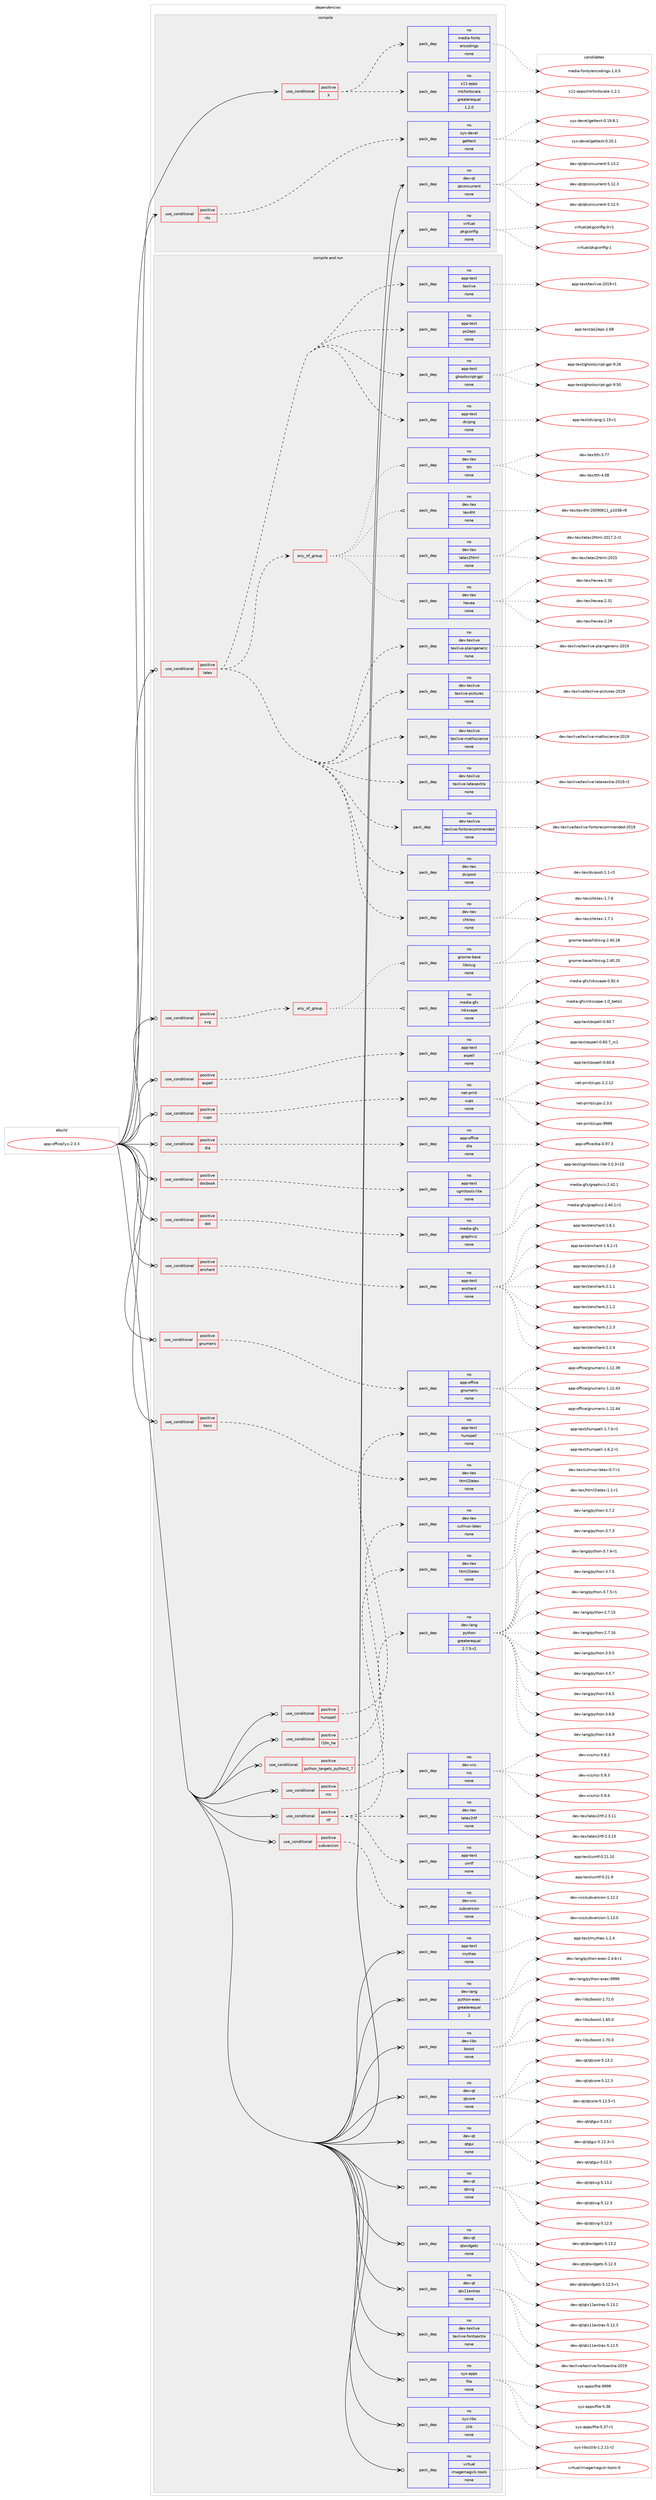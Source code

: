 digraph prolog {

# *************
# Graph options
# *************

newrank=true;
concentrate=true;
compound=true;
graph [rankdir=LR,fontname=Helvetica,fontsize=10,ranksep=1.5];#, ranksep=2.5, nodesep=0.2];
edge  [arrowhead=vee];
node  [fontname=Helvetica,fontsize=10];

# **********
# The ebuild
# **********

subgraph cluster_leftcol {
color=gray;
rank=same;
label=<<i>ebuild</i>>;
id [label="app-office/lyx-2.3.3", color=red, width=4, href="../app-office/lyx-2.3.3.svg"];
}

# ****************
# The dependencies
# ****************

subgraph cluster_midcol {
color=gray;
label=<<i>dependencies</i>>;
subgraph cluster_compile {
fillcolor="#eeeeee";
style=filled;
label=<<i>compile</i>>;
subgraph cond120162 {
dependency503600 [label=<<TABLE BORDER="0" CELLBORDER="1" CELLSPACING="0" CELLPADDING="4"><TR><TD ROWSPAN="3" CELLPADDING="10">use_conditional</TD></TR><TR><TD>positive</TD></TR><TR><TD>X</TD></TR></TABLE>>, shape=none, color=red];
subgraph pack374342 {
dependency503601 [label=<<TABLE BORDER="0" CELLBORDER="1" CELLSPACING="0" CELLPADDING="4" WIDTH="220"><TR><TD ROWSPAN="6" CELLPADDING="30">pack_dep</TD></TR><TR><TD WIDTH="110">no</TD></TR><TR><TD>x11-apps</TD></TR><TR><TD>mkfontscale</TD></TR><TR><TD>greaterequal</TD></TR><TR><TD>1.2.0</TD></TR></TABLE>>, shape=none, color=blue];
}
dependency503600:e -> dependency503601:w [weight=20,style="dashed",arrowhead="vee"];
subgraph pack374343 {
dependency503602 [label=<<TABLE BORDER="0" CELLBORDER="1" CELLSPACING="0" CELLPADDING="4" WIDTH="220"><TR><TD ROWSPAN="6" CELLPADDING="30">pack_dep</TD></TR><TR><TD WIDTH="110">no</TD></TR><TR><TD>media-fonts</TD></TR><TR><TD>encodings</TD></TR><TR><TD>none</TD></TR><TR><TD></TD></TR></TABLE>>, shape=none, color=blue];
}
dependency503600:e -> dependency503602:w [weight=20,style="dashed",arrowhead="vee"];
}
id:e -> dependency503600:w [weight=20,style="solid",arrowhead="vee"];
subgraph cond120163 {
dependency503603 [label=<<TABLE BORDER="0" CELLBORDER="1" CELLSPACING="0" CELLPADDING="4"><TR><TD ROWSPAN="3" CELLPADDING="10">use_conditional</TD></TR><TR><TD>positive</TD></TR><TR><TD>nls</TD></TR></TABLE>>, shape=none, color=red];
subgraph pack374344 {
dependency503604 [label=<<TABLE BORDER="0" CELLBORDER="1" CELLSPACING="0" CELLPADDING="4" WIDTH="220"><TR><TD ROWSPAN="6" CELLPADDING="30">pack_dep</TD></TR><TR><TD WIDTH="110">no</TD></TR><TR><TD>sys-devel</TD></TR><TR><TD>gettext</TD></TR><TR><TD>none</TD></TR><TR><TD></TD></TR></TABLE>>, shape=none, color=blue];
}
dependency503603:e -> dependency503604:w [weight=20,style="dashed",arrowhead="vee"];
}
id:e -> dependency503603:w [weight=20,style="solid",arrowhead="vee"];
subgraph pack374345 {
dependency503605 [label=<<TABLE BORDER="0" CELLBORDER="1" CELLSPACING="0" CELLPADDING="4" WIDTH="220"><TR><TD ROWSPAN="6" CELLPADDING="30">pack_dep</TD></TR><TR><TD WIDTH="110">no</TD></TR><TR><TD>dev-qt</TD></TR><TR><TD>qtconcurrent</TD></TR><TR><TD>none</TD></TR><TR><TD></TD></TR></TABLE>>, shape=none, color=blue];
}
id:e -> dependency503605:w [weight=20,style="solid",arrowhead="vee"];
subgraph pack374346 {
dependency503606 [label=<<TABLE BORDER="0" CELLBORDER="1" CELLSPACING="0" CELLPADDING="4" WIDTH="220"><TR><TD ROWSPAN="6" CELLPADDING="30">pack_dep</TD></TR><TR><TD WIDTH="110">no</TD></TR><TR><TD>virtual</TD></TR><TR><TD>pkgconfig</TD></TR><TR><TD>none</TD></TR><TR><TD></TD></TR></TABLE>>, shape=none, color=blue];
}
id:e -> dependency503606:w [weight=20,style="solid",arrowhead="vee"];
}
subgraph cluster_compileandrun {
fillcolor="#eeeeee";
style=filled;
label=<<i>compile and run</i>>;
subgraph cond120164 {
dependency503607 [label=<<TABLE BORDER="0" CELLBORDER="1" CELLSPACING="0" CELLPADDING="4"><TR><TD ROWSPAN="3" CELLPADDING="10">use_conditional</TD></TR><TR><TD>positive</TD></TR><TR><TD>aspell</TD></TR></TABLE>>, shape=none, color=red];
subgraph pack374347 {
dependency503608 [label=<<TABLE BORDER="0" CELLBORDER="1" CELLSPACING="0" CELLPADDING="4" WIDTH="220"><TR><TD ROWSPAN="6" CELLPADDING="30">pack_dep</TD></TR><TR><TD WIDTH="110">no</TD></TR><TR><TD>app-text</TD></TR><TR><TD>aspell</TD></TR><TR><TD>none</TD></TR><TR><TD></TD></TR></TABLE>>, shape=none, color=blue];
}
dependency503607:e -> dependency503608:w [weight=20,style="dashed",arrowhead="vee"];
}
id:e -> dependency503607:w [weight=20,style="solid",arrowhead="odotvee"];
subgraph cond120165 {
dependency503609 [label=<<TABLE BORDER="0" CELLBORDER="1" CELLSPACING="0" CELLPADDING="4"><TR><TD ROWSPAN="3" CELLPADDING="10">use_conditional</TD></TR><TR><TD>positive</TD></TR><TR><TD>cups</TD></TR></TABLE>>, shape=none, color=red];
subgraph pack374348 {
dependency503610 [label=<<TABLE BORDER="0" CELLBORDER="1" CELLSPACING="0" CELLPADDING="4" WIDTH="220"><TR><TD ROWSPAN="6" CELLPADDING="30">pack_dep</TD></TR><TR><TD WIDTH="110">no</TD></TR><TR><TD>net-print</TD></TR><TR><TD>cups</TD></TR><TR><TD>none</TD></TR><TR><TD></TD></TR></TABLE>>, shape=none, color=blue];
}
dependency503609:e -> dependency503610:w [weight=20,style="dashed",arrowhead="vee"];
}
id:e -> dependency503609:w [weight=20,style="solid",arrowhead="odotvee"];
subgraph cond120166 {
dependency503611 [label=<<TABLE BORDER="0" CELLBORDER="1" CELLSPACING="0" CELLPADDING="4"><TR><TD ROWSPAN="3" CELLPADDING="10">use_conditional</TD></TR><TR><TD>positive</TD></TR><TR><TD>dia</TD></TR></TABLE>>, shape=none, color=red];
subgraph pack374349 {
dependency503612 [label=<<TABLE BORDER="0" CELLBORDER="1" CELLSPACING="0" CELLPADDING="4" WIDTH="220"><TR><TD ROWSPAN="6" CELLPADDING="30">pack_dep</TD></TR><TR><TD WIDTH="110">no</TD></TR><TR><TD>app-office</TD></TR><TR><TD>dia</TD></TR><TR><TD>none</TD></TR><TR><TD></TD></TR></TABLE>>, shape=none, color=blue];
}
dependency503611:e -> dependency503612:w [weight=20,style="dashed",arrowhead="vee"];
}
id:e -> dependency503611:w [weight=20,style="solid",arrowhead="odotvee"];
subgraph cond120167 {
dependency503613 [label=<<TABLE BORDER="0" CELLBORDER="1" CELLSPACING="0" CELLPADDING="4"><TR><TD ROWSPAN="3" CELLPADDING="10">use_conditional</TD></TR><TR><TD>positive</TD></TR><TR><TD>docbook</TD></TR></TABLE>>, shape=none, color=red];
subgraph pack374350 {
dependency503614 [label=<<TABLE BORDER="0" CELLBORDER="1" CELLSPACING="0" CELLPADDING="4" WIDTH="220"><TR><TD ROWSPAN="6" CELLPADDING="30">pack_dep</TD></TR><TR><TD WIDTH="110">no</TD></TR><TR><TD>app-text</TD></TR><TR><TD>sgmltools-lite</TD></TR><TR><TD>none</TD></TR><TR><TD></TD></TR></TABLE>>, shape=none, color=blue];
}
dependency503613:e -> dependency503614:w [weight=20,style="dashed",arrowhead="vee"];
}
id:e -> dependency503613:w [weight=20,style="solid",arrowhead="odotvee"];
subgraph cond120168 {
dependency503615 [label=<<TABLE BORDER="0" CELLBORDER="1" CELLSPACING="0" CELLPADDING="4"><TR><TD ROWSPAN="3" CELLPADDING="10">use_conditional</TD></TR><TR><TD>positive</TD></TR><TR><TD>dot</TD></TR></TABLE>>, shape=none, color=red];
subgraph pack374351 {
dependency503616 [label=<<TABLE BORDER="0" CELLBORDER="1" CELLSPACING="0" CELLPADDING="4" WIDTH="220"><TR><TD ROWSPAN="6" CELLPADDING="30">pack_dep</TD></TR><TR><TD WIDTH="110">no</TD></TR><TR><TD>media-gfx</TD></TR><TR><TD>graphviz</TD></TR><TR><TD>none</TD></TR><TR><TD></TD></TR></TABLE>>, shape=none, color=blue];
}
dependency503615:e -> dependency503616:w [weight=20,style="dashed",arrowhead="vee"];
}
id:e -> dependency503615:w [weight=20,style="solid",arrowhead="odotvee"];
subgraph cond120169 {
dependency503617 [label=<<TABLE BORDER="0" CELLBORDER="1" CELLSPACING="0" CELLPADDING="4"><TR><TD ROWSPAN="3" CELLPADDING="10">use_conditional</TD></TR><TR><TD>positive</TD></TR><TR><TD>enchant</TD></TR></TABLE>>, shape=none, color=red];
subgraph pack374352 {
dependency503618 [label=<<TABLE BORDER="0" CELLBORDER="1" CELLSPACING="0" CELLPADDING="4" WIDTH="220"><TR><TD ROWSPAN="6" CELLPADDING="30">pack_dep</TD></TR><TR><TD WIDTH="110">no</TD></TR><TR><TD>app-text</TD></TR><TR><TD>enchant</TD></TR><TR><TD>none</TD></TR><TR><TD></TD></TR></TABLE>>, shape=none, color=blue];
}
dependency503617:e -> dependency503618:w [weight=20,style="dashed",arrowhead="vee"];
}
id:e -> dependency503617:w [weight=20,style="solid",arrowhead="odotvee"];
subgraph cond120170 {
dependency503619 [label=<<TABLE BORDER="0" CELLBORDER="1" CELLSPACING="0" CELLPADDING="4"><TR><TD ROWSPAN="3" CELLPADDING="10">use_conditional</TD></TR><TR><TD>positive</TD></TR><TR><TD>gnumeric</TD></TR></TABLE>>, shape=none, color=red];
subgraph pack374353 {
dependency503620 [label=<<TABLE BORDER="0" CELLBORDER="1" CELLSPACING="0" CELLPADDING="4" WIDTH="220"><TR><TD ROWSPAN="6" CELLPADDING="30">pack_dep</TD></TR><TR><TD WIDTH="110">no</TD></TR><TR><TD>app-office</TD></TR><TR><TD>gnumeric</TD></TR><TR><TD>none</TD></TR><TR><TD></TD></TR></TABLE>>, shape=none, color=blue];
}
dependency503619:e -> dependency503620:w [weight=20,style="dashed",arrowhead="vee"];
}
id:e -> dependency503619:w [weight=20,style="solid",arrowhead="odotvee"];
subgraph cond120171 {
dependency503621 [label=<<TABLE BORDER="0" CELLBORDER="1" CELLSPACING="0" CELLPADDING="4"><TR><TD ROWSPAN="3" CELLPADDING="10">use_conditional</TD></TR><TR><TD>positive</TD></TR><TR><TD>html</TD></TR></TABLE>>, shape=none, color=red];
subgraph pack374354 {
dependency503622 [label=<<TABLE BORDER="0" CELLBORDER="1" CELLSPACING="0" CELLPADDING="4" WIDTH="220"><TR><TD ROWSPAN="6" CELLPADDING="30">pack_dep</TD></TR><TR><TD WIDTH="110">no</TD></TR><TR><TD>dev-tex</TD></TR><TR><TD>html2latex</TD></TR><TR><TD>none</TD></TR><TR><TD></TD></TR></TABLE>>, shape=none, color=blue];
}
dependency503621:e -> dependency503622:w [weight=20,style="dashed",arrowhead="vee"];
}
id:e -> dependency503621:w [weight=20,style="solid",arrowhead="odotvee"];
subgraph cond120172 {
dependency503623 [label=<<TABLE BORDER="0" CELLBORDER="1" CELLSPACING="0" CELLPADDING="4"><TR><TD ROWSPAN="3" CELLPADDING="10">use_conditional</TD></TR><TR><TD>positive</TD></TR><TR><TD>hunspell</TD></TR></TABLE>>, shape=none, color=red];
subgraph pack374355 {
dependency503624 [label=<<TABLE BORDER="0" CELLBORDER="1" CELLSPACING="0" CELLPADDING="4" WIDTH="220"><TR><TD ROWSPAN="6" CELLPADDING="30">pack_dep</TD></TR><TR><TD WIDTH="110">no</TD></TR><TR><TD>app-text</TD></TR><TR><TD>hunspell</TD></TR><TR><TD>none</TD></TR><TR><TD></TD></TR></TABLE>>, shape=none, color=blue];
}
dependency503623:e -> dependency503624:w [weight=20,style="dashed",arrowhead="vee"];
}
id:e -> dependency503623:w [weight=20,style="solid",arrowhead="odotvee"];
subgraph cond120173 {
dependency503625 [label=<<TABLE BORDER="0" CELLBORDER="1" CELLSPACING="0" CELLPADDING="4"><TR><TD ROWSPAN="3" CELLPADDING="10">use_conditional</TD></TR><TR><TD>positive</TD></TR><TR><TD>l10n_he</TD></TR></TABLE>>, shape=none, color=red];
subgraph pack374356 {
dependency503626 [label=<<TABLE BORDER="0" CELLBORDER="1" CELLSPACING="0" CELLPADDING="4" WIDTH="220"><TR><TD ROWSPAN="6" CELLPADDING="30">pack_dep</TD></TR><TR><TD WIDTH="110">no</TD></TR><TR><TD>dev-tex</TD></TR><TR><TD>culmus-latex</TD></TR><TR><TD>none</TD></TR><TR><TD></TD></TR></TABLE>>, shape=none, color=blue];
}
dependency503625:e -> dependency503626:w [weight=20,style="dashed",arrowhead="vee"];
}
id:e -> dependency503625:w [weight=20,style="solid",arrowhead="odotvee"];
subgraph cond120174 {
dependency503627 [label=<<TABLE BORDER="0" CELLBORDER="1" CELLSPACING="0" CELLPADDING="4"><TR><TD ROWSPAN="3" CELLPADDING="10">use_conditional</TD></TR><TR><TD>positive</TD></TR><TR><TD>latex</TD></TR></TABLE>>, shape=none, color=red];
subgraph pack374357 {
dependency503628 [label=<<TABLE BORDER="0" CELLBORDER="1" CELLSPACING="0" CELLPADDING="4" WIDTH="220"><TR><TD ROWSPAN="6" CELLPADDING="30">pack_dep</TD></TR><TR><TD WIDTH="110">no</TD></TR><TR><TD>app-text</TD></TR><TR><TD>dvipng</TD></TR><TR><TD>none</TD></TR><TR><TD></TD></TR></TABLE>>, shape=none, color=blue];
}
dependency503627:e -> dependency503628:w [weight=20,style="dashed",arrowhead="vee"];
subgraph pack374358 {
dependency503629 [label=<<TABLE BORDER="0" CELLBORDER="1" CELLSPACING="0" CELLPADDING="4" WIDTH="220"><TR><TD ROWSPAN="6" CELLPADDING="30">pack_dep</TD></TR><TR><TD WIDTH="110">no</TD></TR><TR><TD>app-text</TD></TR><TR><TD>ghostscript-gpl</TD></TR><TR><TD>none</TD></TR><TR><TD></TD></TR></TABLE>>, shape=none, color=blue];
}
dependency503627:e -> dependency503629:w [weight=20,style="dashed",arrowhead="vee"];
subgraph pack374359 {
dependency503630 [label=<<TABLE BORDER="0" CELLBORDER="1" CELLSPACING="0" CELLPADDING="4" WIDTH="220"><TR><TD ROWSPAN="6" CELLPADDING="30">pack_dep</TD></TR><TR><TD WIDTH="110">no</TD></TR><TR><TD>app-text</TD></TR><TR><TD>ps2eps</TD></TR><TR><TD>none</TD></TR><TR><TD></TD></TR></TABLE>>, shape=none, color=blue];
}
dependency503627:e -> dependency503630:w [weight=20,style="dashed",arrowhead="vee"];
subgraph pack374360 {
dependency503631 [label=<<TABLE BORDER="0" CELLBORDER="1" CELLSPACING="0" CELLPADDING="4" WIDTH="220"><TR><TD ROWSPAN="6" CELLPADDING="30">pack_dep</TD></TR><TR><TD WIDTH="110">no</TD></TR><TR><TD>app-text</TD></TR><TR><TD>texlive</TD></TR><TR><TD>none</TD></TR><TR><TD></TD></TR></TABLE>>, shape=none, color=blue];
}
dependency503627:e -> dependency503631:w [weight=20,style="dashed",arrowhead="vee"];
subgraph pack374361 {
dependency503632 [label=<<TABLE BORDER="0" CELLBORDER="1" CELLSPACING="0" CELLPADDING="4" WIDTH="220"><TR><TD ROWSPAN="6" CELLPADDING="30">pack_dep</TD></TR><TR><TD WIDTH="110">no</TD></TR><TR><TD>dev-tex</TD></TR><TR><TD>chktex</TD></TR><TR><TD>none</TD></TR><TR><TD></TD></TR></TABLE>>, shape=none, color=blue];
}
dependency503627:e -> dependency503632:w [weight=20,style="dashed",arrowhead="vee"];
subgraph pack374362 {
dependency503633 [label=<<TABLE BORDER="0" CELLBORDER="1" CELLSPACING="0" CELLPADDING="4" WIDTH="220"><TR><TD ROWSPAN="6" CELLPADDING="30">pack_dep</TD></TR><TR><TD WIDTH="110">no</TD></TR><TR><TD>dev-tex</TD></TR><TR><TD>dvipost</TD></TR><TR><TD>none</TD></TR><TR><TD></TD></TR></TABLE>>, shape=none, color=blue];
}
dependency503627:e -> dependency503633:w [weight=20,style="dashed",arrowhead="vee"];
subgraph pack374363 {
dependency503634 [label=<<TABLE BORDER="0" CELLBORDER="1" CELLSPACING="0" CELLPADDING="4" WIDTH="220"><TR><TD ROWSPAN="6" CELLPADDING="30">pack_dep</TD></TR><TR><TD WIDTH="110">no</TD></TR><TR><TD>dev-texlive</TD></TR><TR><TD>texlive-fontsrecommended</TD></TR><TR><TD>none</TD></TR><TR><TD></TD></TR></TABLE>>, shape=none, color=blue];
}
dependency503627:e -> dependency503634:w [weight=20,style="dashed",arrowhead="vee"];
subgraph pack374364 {
dependency503635 [label=<<TABLE BORDER="0" CELLBORDER="1" CELLSPACING="0" CELLPADDING="4" WIDTH="220"><TR><TD ROWSPAN="6" CELLPADDING="30">pack_dep</TD></TR><TR><TD WIDTH="110">no</TD></TR><TR><TD>dev-texlive</TD></TR><TR><TD>texlive-latexextra</TD></TR><TR><TD>none</TD></TR><TR><TD></TD></TR></TABLE>>, shape=none, color=blue];
}
dependency503627:e -> dependency503635:w [weight=20,style="dashed",arrowhead="vee"];
subgraph pack374365 {
dependency503636 [label=<<TABLE BORDER="0" CELLBORDER="1" CELLSPACING="0" CELLPADDING="4" WIDTH="220"><TR><TD ROWSPAN="6" CELLPADDING="30">pack_dep</TD></TR><TR><TD WIDTH="110">no</TD></TR><TR><TD>dev-texlive</TD></TR><TR><TD>texlive-mathscience</TD></TR><TR><TD>none</TD></TR><TR><TD></TD></TR></TABLE>>, shape=none, color=blue];
}
dependency503627:e -> dependency503636:w [weight=20,style="dashed",arrowhead="vee"];
subgraph pack374366 {
dependency503637 [label=<<TABLE BORDER="0" CELLBORDER="1" CELLSPACING="0" CELLPADDING="4" WIDTH="220"><TR><TD ROWSPAN="6" CELLPADDING="30">pack_dep</TD></TR><TR><TD WIDTH="110">no</TD></TR><TR><TD>dev-texlive</TD></TR><TR><TD>texlive-pictures</TD></TR><TR><TD>none</TD></TR><TR><TD></TD></TR></TABLE>>, shape=none, color=blue];
}
dependency503627:e -> dependency503637:w [weight=20,style="dashed",arrowhead="vee"];
subgraph pack374367 {
dependency503638 [label=<<TABLE BORDER="0" CELLBORDER="1" CELLSPACING="0" CELLPADDING="4" WIDTH="220"><TR><TD ROWSPAN="6" CELLPADDING="30">pack_dep</TD></TR><TR><TD WIDTH="110">no</TD></TR><TR><TD>dev-texlive</TD></TR><TR><TD>texlive-plaingeneric</TD></TR><TR><TD>none</TD></TR><TR><TD></TD></TR></TABLE>>, shape=none, color=blue];
}
dependency503627:e -> dependency503638:w [weight=20,style="dashed",arrowhead="vee"];
subgraph any8780 {
dependency503639 [label=<<TABLE BORDER="0" CELLBORDER="1" CELLSPACING="0" CELLPADDING="4"><TR><TD CELLPADDING="10">any_of_group</TD></TR></TABLE>>, shape=none, color=red];subgraph pack374368 {
dependency503640 [label=<<TABLE BORDER="0" CELLBORDER="1" CELLSPACING="0" CELLPADDING="4" WIDTH="220"><TR><TD ROWSPAN="6" CELLPADDING="30">pack_dep</TD></TR><TR><TD WIDTH="110">no</TD></TR><TR><TD>dev-tex</TD></TR><TR><TD>hevea</TD></TR><TR><TD>none</TD></TR><TR><TD></TD></TR></TABLE>>, shape=none, color=blue];
}
dependency503639:e -> dependency503640:w [weight=20,style="dotted",arrowhead="oinv"];
subgraph pack374369 {
dependency503641 [label=<<TABLE BORDER="0" CELLBORDER="1" CELLSPACING="0" CELLPADDING="4" WIDTH="220"><TR><TD ROWSPAN="6" CELLPADDING="30">pack_dep</TD></TR><TR><TD WIDTH="110">no</TD></TR><TR><TD>dev-tex</TD></TR><TR><TD>latex2html</TD></TR><TR><TD>none</TD></TR><TR><TD></TD></TR></TABLE>>, shape=none, color=blue];
}
dependency503639:e -> dependency503641:w [weight=20,style="dotted",arrowhead="oinv"];
subgraph pack374370 {
dependency503642 [label=<<TABLE BORDER="0" CELLBORDER="1" CELLSPACING="0" CELLPADDING="4" WIDTH="220"><TR><TD ROWSPAN="6" CELLPADDING="30">pack_dep</TD></TR><TR><TD WIDTH="110">no</TD></TR><TR><TD>dev-tex</TD></TR><TR><TD>tex4ht</TD></TR><TR><TD>none</TD></TR><TR><TD></TD></TR></TABLE>>, shape=none, color=blue];
}
dependency503639:e -> dependency503642:w [weight=20,style="dotted",arrowhead="oinv"];
subgraph pack374371 {
dependency503643 [label=<<TABLE BORDER="0" CELLBORDER="1" CELLSPACING="0" CELLPADDING="4" WIDTH="220"><TR><TD ROWSPAN="6" CELLPADDING="30">pack_dep</TD></TR><TR><TD WIDTH="110">no</TD></TR><TR><TD>dev-tex</TD></TR><TR><TD>tth</TD></TR><TR><TD>none</TD></TR><TR><TD></TD></TR></TABLE>>, shape=none, color=blue];
}
dependency503639:e -> dependency503643:w [weight=20,style="dotted",arrowhead="oinv"];
}
dependency503627:e -> dependency503639:w [weight=20,style="dashed",arrowhead="vee"];
}
id:e -> dependency503627:w [weight=20,style="solid",arrowhead="odotvee"];
subgraph cond120175 {
dependency503644 [label=<<TABLE BORDER="0" CELLBORDER="1" CELLSPACING="0" CELLPADDING="4"><TR><TD ROWSPAN="3" CELLPADDING="10">use_conditional</TD></TR><TR><TD>positive</TD></TR><TR><TD>python_targets_python2_7</TD></TR></TABLE>>, shape=none, color=red];
subgraph pack374372 {
dependency503645 [label=<<TABLE BORDER="0" CELLBORDER="1" CELLSPACING="0" CELLPADDING="4" WIDTH="220"><TR><TD ROWSPAN="6" CELLPADDING="30">pack_dep</TD></TR><TR><TD WIDTH="110">no</TD></TR><TR><TD>dev-lang</TD></TR><TR><TD>python</TD></TR><TR><TD>greaterequal</TD></TR><TR><TD>2.7.5-r2</TD></TR></TABLE>>, shape=none, color=blue];
}
dependency503644:e -> dependency503645:w [weight=20,style="dashed",arrowhead="vee"];
}
id:e -> dependency503644:w [weight=20,style="solid",arrowhead="odotvee"];
subgraph cond120176 {
dependency503646 [label=<<TABLE BORDER="0" CELLBORDER="1" CELLSPACING="0" CELLPADDING="4"><TR><TD ROWSPAN="3" CELLPADDING="10">use_conditional</TD></TR><TR><TD>positive</TD></TR><TR><TD>rcs</TD></TR></TABLE>>, shape=none, color=red];
subgraph pack374373 {
dependency503647 [label=<<TABLE BORDER="0" CELLBORDER="1" CELLSPACING="0" CELLPADDING="4" WIDTH="220"><TR><TD ROWSPAN="6" CELLPADDING="30">pack_dep</TD></TR><TR><TD WIDTH="110">no</TD></TR><TR><TD>dev-vcs</TD></TR><TR><TD>rcs</TD></TR><TR><TD>none</TD></TR><TR><TD></TD></TR></TABLE>>, shape=none, color=blue];
}
dependency503646:e -> dependency503647:w [weight=20,style="dashed",arrowhead="vee"];
}
id:e -> dependency503646:w [weight=20,style="solid",arrowhead="odotvee"];
subgraph cond120177 {
dependency503648 [label=<<TABLE BORDER="0" CELLBORDER="1" CELLSPACING="0" CELLPADDING="4"><TR><TD ROWSPAN="3" CELLPADDING="10">use_conditional</TD></TR><TR><TD>positive</TD></TR><TR><TD>rtf</TD></TR></TABLE>>, shape=none, color=red];
subgraph pack374374 {
dependency503649 [label=<<TABLE BORDER="0" CELLBORDER="1" CELLSPACING="0" CELLPADDING="4" WIDTH="220"><TR><TD ROWSPAN="6" CELLPADDING="30">pack_dep</TD></TR><TR><TD WIDTH="110">no</TD></TR><TR><TD>app-text</TD></TR><TR><TD>unrtf</TD></TR><TR><TD>none</TD></TR><TR><TD></TD></TR></TABLE>>, shape=none, color=blue];
}
dependency503648:e -> dependency503649:w [weight=20,style="dashed",arrowhead="vee"];
subgraph pack374375 {
dependency503650 [label=<<TABLE BORDER="0" CELLBORDER="1" CELLSPACING="0" CELLPADDING="4" WIDTH="220"><TR><TD ROWSPAN="6" CELLPADDING="30">pack_dep</TD></TR><TR><TD WIDTH="110">no</TD></TR><TR><TD>dev-tex</TD></TR><TR><TD>html2latex</TD></TR><TR><TD>none</TD></TR><TR><TD></TD></TR></TABLE>>, shape=none, color=blue];
}
dependency503648:e -> dependency503650:w [weight=20,style="dashed",arrowhead="vee"];
subgraph pack374376 {
dependency503651 [label=<<TABLE BORDER="0" CELLBORDER="1" CELLSPACING="0" CELLPADDING="4" WIDTH="220"><TR><TD ROWSPAN="6" CELLPADDING="30">pack_dep</TD></TR><TR><TD WIDTH="110">no</TD></TR><TR><TD>dev-tex</TD></TR><TR><TD>latex2rtf</TD></TR><TR><TD>none</TD></TR><TR><TD></TD></TR></TABLE>>, shape=none, color=blue];
}
dependency503648:e -> dependency503651:w [weight=20,style="dashed",arrowhead="vee"];
}
id:e -> dependency503648:w [weight=20,style="solid",arrowhead="odotvee"];
subgraph cond120178 {
dependency503652 [label=<<TABLE BORDER="0" CELLBORDER="1" CELLSPACING="0" CELLPADDING="4"><TR><TD ROWSPAN="3" CELLPADDING="10">use_conditional</TD></TR><TR><TD>positive</TD></TR><TR><TD>subversion</TD></TR></TABLE>>, shape=none, color=red];
subgraph pack374377 {
dependency503653 [label=<<TABLE BORDER="0" CELLBORDER="1" CELLSPACING="0" CELLPADDING="4" WIDTH="220"><TR><TD ROWSPAN="6" CELLPADDING="30">pack_dep</TD></TR><TR><TD WIDTH="110">no</TD></TR><TR><TD>dev-vcs</TD></TR><TR><TD>subversion</TD></TR><TR><TD>none</TD></TR><TR><TD></TD></TR></TABLE>>, shape=none, color=blue];
}
dependency503652:e -> dependency503653:w [weight=20,style="dashed",arrowhead="vee"];
}
id:e -> dependency503652:w [weight=20,style="solid",arrowhead="odotvee"];
subgraph cond120179 {
dependency503654 [label=<<TABLE BORDER="0" CELLBORDER="1" CELLSPACING="0" CELLPADDING="4"><TR><TD ROWSPAN="3" CELLPADDING="10">use_conditional</TD></TR><TR><TD>positive</TD></TR><TR><TD>svg</TD></TR></TABLE>>, shape=none, color=red];
subgraph any8781 {
dependency503655 [label=<<TABLE BORDER="0" CELLBORDER="1" CELLSPACING="0" CELLPADDING="4"><TR><TD CELLPADDING="10">any_of_group</TD></TR></TABLE>>, shape=none, color=red];subgraph pack374378 {
dependency503656 [label=<<TABLE BORDER="0" CELLBORDER="1" CELLSPACING="0" CELLPADDING="4" WIDTH="220"><TR><TD ROWSPAN="6" CELLPADDING="30">pack_dep</TD></TR><TR><TD WIDTH="110">no</TD></TR><TR><TD>gnome-base</TD></TR><TR><TD>librsvg</TD></TR><TR><TD>none</TD></TR><TR><TD></TD></TR></TABLE>>, shape=none, color=blue];
}
dependency503655:e -> dependency503656:w [weight=20,style="dotted",arrowhead="oinv"];
subgraph pack374379 {
dependency503657 [label=<<TABLE BORDER="0" CELLBORDER="1" CELLSPACING="0" CELLPADDING="4" WIDTH="220"><TR><TD ROWSPAN="6" CELLPADDING="30">pack_dep</TD></TR><TR><TD WIDTH="110">no</TD></TR><TR><TD>media-gfx</TD></TR><TR><TD>inkscape</TD></TR><TR><TD>none</TD></TR><TR><TD></TD></TR></TABLE>>, shape=none, color=blue];
}
dependency503655:e -> dependency503657:w [weight=20,style="dotted",arrowhead="oinv"];
}
dependency503654:e -> dependency503655:w [weight=20,style="dashed",arrowhead="vee"];
}
id:e -> dependency503654:w [weight=20,style="solid",arrowhead="odotvee"];
subgraph pack374380 {
dependency503658 [label=<<TABLE BORDER="0" CELLBORDER="1" CELLSPACING="0" CELLPADDING="4" WIDTH="220"><TR><TD ROWSPAN="6" CELLPADDING="30">pack_dep</TD></TR><TR><TD WIDTH="110">no</TD></TR><TR><TD>app-text</TD></TR><TR><TD>mythes</TD></TR><TR><TD>none</TD></TR><TR><TD></TD></TR></TABLE>>, shape=none, color=blue];
}
id:e -> dependency503658:w [weight=20,style="solid",arrowhead="odotvee"];
subgraph pack374381 {
dependency503659 [label=<<TABLE BORDER="0" CELLBORDER="1" CELLSPACING="0" CELLPADDING="4" WIDTH="220"><TR><TD ROWSPAN="6" CELLPADDING="30">pack_dep</TD></TR><TR><TD WIDTH="110">no</TD></TR><TR><TD>dev-lang</TD></TR><TR><TD>python-exec</TD></TR><TR><TD>greaterequal</TD></TR><TR><TD>2</TD></TR></TABLE>>, shape=none, color=blue];
}
id:e -> dependency503659:w [weight=20,style="solid",arrowhead="odotvee"];
subgraph pack374382 {
dependency503660 [label=<<TABLE BORDER="0" CELLBORDER="1" CELLSPACING="0" CELLPADDING="4" WIDTH="220"><TR><TD ROWSPAN="6" CELLPADDING="30">pack_dep</TD></TR><TR><TD WIDTH="110">no</TD></TR><TR><TD>dev-libs</TD></TR><TR><TD>boost</TD></TR><TR><TD>none</TD></TR><TR><TD></TD></TR></TABLE>>, shape=none, color=blue];
}
id:e -> dependency503660:w [weight=20,style="solid",arrowhead="odotvee"];
subgraph pack374383 {
dependency503661 [label=<<TABLE BORDER="0" CELLBORDER="1" CELLSPACING="0" CELLPADDING="4" WIDTH="220"><TR><TD ROWSPAN="6" CELLPADDING="30">pack_dep</TD></TR><TR><TD WIDTH="110">no</TD></TR><TR><TD>dev-qt</TD></TR><TR><TD>qtcore</TD></TR><TR><TD>none</TD></TR><TR><TD></TD></TR></TABLE>>, shape=none, color=blue];
}
id:e -> dependency503661:w [weight=20,style="solid",arrowhead="odotvee"];
subgraph pack374384 {
dependency503662 [label=<<TABLE BORDER="0" CELLBORDER="1" CELLSPACING="0" CELLPADDING="4" WIDTH="220"><TR><TD ROWSPAN="6" CELLPADDING="30">pack_dep</TD></TR><TR><TD WIDTH="110">no</TD></TR><TR><TD>dev-qt</TD></TR><TR><TD>qtgui</TD></TR><TR><TD>none</TD></TR><TR><TD></TD></TR></TABLE>>, shape=none, color=blue];
}
id:e -> dependency503662:w [weight=20,style="solid",arrowhead="odotvee"];
subgraph pack374385 {
dependency503663 [label=<<TABLE BORDER="0" CELLBORDER="1" CELLSPACING="0" CELLPADDING="4" WIDTH="220"><TR><TD ROWSPAN="6" CELLPADDING="30">pack_dep</TD></TR><TR><TD WIDTH="110">no</TD></TR><TR><TD>dev-qt</TD></TR><TR><TD>qtsvg</TD></TR><TR><TD>none</TD></TR><TR><TD></TD></TR></TABLE>>, shape=none, color=blue];
}
id:e -> dependency503663:w [weight=20,style="solid",arrowhead="odotvee"];
subgraph pack374386 {
dependency503664 [label=<<TABLE BORDER="0" CELLBORDER="1" CELLSPACING="0" CELLPADDING="4" WIDTH="220"><TR><TD ROWSPAN="6" CELLPADDING="30">pack_dep</TD></TR><TR><TD WIDTH="110">no</TD></TR><TR><TD>dev-qt</TD></TR><TR><TD>qtwidgets</TD></TR><TR><TD>none</TD></TR><TR><TD></TD></TR></TABLE>>, shape=none, color=blue];
}
id:e -> dependency503664:w [weight=20,style="solid",arrowhead="odotvee"];
subgraph pack374387 {
dependency503665 [label=<<TABLE BORDER="0" CELLBORDER="1" CELLSPACING="0" CELLPADDING="4" WIDTH="220"><TR><TD ROWSPAN="6" CELLPADDING="30">pack_dep</TD></TR><TR><TD WIDTH="110">no</TD></TR><TR><TD>dev-qt</TD></TR><TR><TD>qtx11extras</TD></TR><TR><TD>none</TD></TR><TR><TD></TD></TR></TABLE>>, shape=none, color=blue];
}
id:e -> dependency503665:w [weight=20,style="solid",arrowhead="odotvee"];
subgraph pack374388 {
dependency503666 [label=<<TABLE BORDER="0" CELLBORDER="1" CELLSPACING="0" CELLPADDING="4" WIDTH="220"><TR><TD ROWSPAN="6" CELLPADDING="30">pack_dep</TD></TR><TR><TD WIDTH="110">no</TD></TR><TR><TD>dev-texlive</TD></TR><TR><TD>texlive-fontsextra</TD></TR><TR><TD>none</TD></TR><TR><TD></TD></TR></TABLE>>, shape=none, color=blue];
}
id:e -> dependency503666:w [weight=20,style="solid",arrowhead="odotvee"];
subgraph pack374389 {
dependency503667 [label=<<TABLE BORDER="0" CELLBORDER="1" CELLSPACING="0" CELLPADDING="4" WIDTH="220"><TR><TD ROWSPAN="6" CELLPADDING="30">pack_dep</TD></TR><TR><TD WIDTH="110">no</TD></TR><TR><TD>sys-apps</TD></TR><TR><TD>file</TD></TR><TR><TD>none</TD></TR><TR><TD></TD></TR></TABLE>>, shape=none, color=blue];
}
id:e -> dependency503667:w [weight=20,style="solid",arrowhead="odotvee"];
subgraph pack374390 {
dependency503668 [label=<<TABLE BORDER="0" CELLBORDER="1" CELLSPACING="0" CELLPADDING="4" WIDTH="220"><TR><TD ROWSPAN="6" CELLPADDING="30">pack_dep</TD></TR><TR><TD WIDTH="110">no</TD></TR><TR><TD>sys-libs</TD></TR><TR><TD>zlib</TD></TR><TR><TD>none</TD></TR><TR><TD></TD></TR></TABLE>>, shape=none, color=blue];
}
id:e -> dependency503668:w [weight=20,style="solid",arrowhead="odotvee"];
subgraph pack374391 {
dependency503669 [label=<<TABLE BORDER="0" CELLBORDER="1" CELLSPACING="0" CELLPADDING="4" WIDTH="220"><TR><TD ROWSPAN="6" CELLPADDING="30">pack_dep</TD></TR><TR><TD WIDTH="110">no</TD></TR><TR><TD>virtual</TD></TR><TR><TD>imagemagick-tools</TD></TR><TR><TD>none</TD></TR><TR><TD></TD></TR></TABLE>>, shape=none, color=blue];
}
id:e -> dependency503669:w [weight=20,style="solid",arrowhead="odotvee"];
}
subgraph cluster_run {
fillcolor="#eeeeee";
style=filled;
label=<<i>run</i>>;
}
}

# **************
# The candidates
# **************

subgraph cluster_choices {
rank=same;
color=gray;
label=<<i>candidates</i>>;

subgraph choice374342 {
color=black;
nodesep=1;
choice12049494597112112115471091071021111101161159997108101454946504649 [label="x11-apps/mkfontscale-1.2.1", color=red, width=4,href="../x11-apps/mkfontscale-1.2.1.svg"];
dependency503601:e -> choice12049494597112112115471091071021111101161159997108101454946504649:w [style=dotted,weight="100"];
}
subgraph choice374343 {
color=black;
nodesep=1;
choice10910110010597451021111101161154710111099111100105110103115454946484653 [label="media-fonts/encodings-1.0.5", color=red, width=4,href="../media-fonts/encodings-1.0.5.svg"];
dependency503602:e -> choice10910110010597451021111101161154710111099111100105110103115454946484653:w [style=dotted,weight="100"];
}
subgraph choice374344 {
color=black;
nodesep=1;
choice1151211154510010111810110847103101116116101120116454846495746564649 [label="sys-devel/gettext-0.19.8.1", color=red, width=4,href="../sys-devel/gettext-0.19.8.1.svg"];
choice115121115451001011181011084710310111611610112011645484650484649 [label="sys-devel/gettext-0.20.1", color=red, width=4,href="../sys-devel/gettext-0.20.1.svg"];
dependency503604:e -> choice1151211154510010111810110847103101116116101120116454846495746564649:w [style=dotted,weight="100"];
dependency503604:e -> choice115121115451001011181011084710310111611610112011645484650484649:w [style=dotted,weight="100"];
}
subgraph choice374345 {
color=black;
nodesep=1;
choice1001011184511311647113116991111109911711411410111011645534649504651 [label="dev-qt/qtconcurrent-5.12.3", color=red, width=4,href="../dev-qt/qtconcurrent-5.12.3.svg"];
choice1001011184511311647113116991111109911711411410111011645534649504653 [label="dev-qt/qtconcurrent-5.12.5", color=red, width=4,href="../dev-qt/qtconcurrent-5.12.5.svg"];
choice1001011184511311647113116991111109911711411410111011645534649514650 [label="dev-qt/qtconcurrent-5.13.2", color=red, width=4,href="../dev-qt/qtconcurrent-5.13.2.svg"];
dependency503605:e -> choice1001011184511311647113116991111109911711411410111011645534649504651:w [style=dotted,weight="100"];
dependency503605:e -> choice1001011184511311647113116991111109911711411410111011645534649504653:w [style=dotted,weight="100"];
dependency503605:e -> choice1001011184511311647113116991111109911711411410111011645534649514650:w [style=dotted,weight="100"];
}
subgraph choice374346 {
color=black;
nodesep=1;
choice11810511411611797108471121071039911111010210510345484511449 [label="virtual/pkgconfig-0-r1", color=red, width=4,href="../virtual/pkgconfig-0-r1.svg"];
choice1181051141161179710847112107103991111101021051034549 [label="virtual/pkgconfig-1", color=red, width=4,href="../virtual/pkgconfig-1.svg"];
dependency503606:e -> choice11810511411611797108471121071039911111010210510345484511449:w [style=dotted,weight="100"];
dependency503606:e -> choice1181051141161179710847112107103991111101021051034549:w [style=dotted,weight="100"];
}
subgraph choice374347 {
color=black;
nodesep=1;
choice9711211245116101120116479711511210110810845484654484655 [label="app-text/aspell-0.60.7", color=red, width=4,href="../app-text/aspell-0.60.7.svg"];
choice9711211245116101120116479711511210110810845484654484655951149949 [label="app-text/aspell-0.60.7_rc1", color=red, width=4,href="../app-text/aspell-0.60.7_rc1.svg"];
choice9711211245116101120116479711511210110810845484654484656 [label="app-text/aspell-0.60.8", color=red, width=4,href="../app-text/aspell-0.60.8.svg"];
dependency503608:e -> choice9711211245116101120116479711511210110810845484654484655:w [style=dotted,weight="100"];
dependency503608:e -> choice9711211245116101120116479711511210110810845484654484655951149949:w [style=dotted,weight="100"];
dependency503608:e -> choice9711211245116101120116479711511210110810845484654484656:w [style=dotted,weight="100"];
}
subgraph choice374348 {
color=black;
nodesep=1;
choice11010111645112114105110116479911711211545504650464950 [label="net-print/cups-2.2.12", color=red, width=4,href="../net-print/cups-2.2.12.svg"];
choice110101116451121141051101164799117112115455046514648 [label="net-print/cups-2.3.0", color=red, width=4,href="../net-print/cups-2.3.0.svg"];
choice1101011164511211410511011647991171121154557575757 [label="net-print/cups-9999", color=red, width=4,href="../net-print/cups-9999.svg"];
dependency503610:e -> choice11010111645112114105110116479911711211545504650464950:w [style=dotted,weight="100"];
dependency503610:e -> choice110101116451121141051101164799117112115455046514648:w [style=dotted,weight="100"];
dependency503610:e -> choice1101011164511211410511011647991171121154557575757:w [style=dotted,weight="100"];
}
subgraph choice374349 {
color=black;
nodesep=1;
choice971121124511110210210599101471001059745484657554651 [label="app-office/dia-0.97.3", color=red, width=4,href="../app-office/dia-0.97.3.svg"];
dependency503612:e -> choice971121124511110210210599101471001059745484657554651:w [style=dotted,weight="100"];
}
subgraph choice374350 {
color=black;
nodesep=1;
choice97112112451161011201164711510310910811611111110811545108105116101455146484651451144953 [label="app-text/sgmltools-lite-3.0.3-r15", color=red, width=4,href="../app-text/sgmltools-lite-3.0.3-r15.svg"];
dependency503614:e -> choice97112112451161011201164711510310910811611111110811545108105116101455146484651451144953:w [style=dotted,weight="100"];
}
subgraph choice374351 {
color=black;
nodesep=1;
choice10910110010597451031021204710311497112104118105122455046524846494511449 [label="media-gfx/graphviz-2.40.1-r1", color=red, width=4,href="../media-gfx/graphviz-2.40.1-r1.svg"];
choice1091011001059745103102120471031149711210411810512245504652504649 [label="media-gfx/graphviz-2.42.1", color=red, width=4,href="../media-gfx/graphviz-2.42.1.svg"];
dependency503616:e -> choice10910110010597451031021204710311497112104118105122455046524846494511449:w [style=dotted,weight="100"];
dependency503616:e -> choice1091011001059745103102120471031149711210411810512245504652504649:w [style=dotted,weight="100"];
}
subgraph choice374352 {
color=black;
nodesep=1;
choice9711211245116101120116471011109910497110116454946544649 [label="app-text/enchant-1.6.1", color=red, width=4,href="../app-text/enchant-1.6.1.svg"];
choice97112112451161011201164710111099104971101164549465446494511449 [label="app-text/enchant-1.6.1-r1", color=red, width=4,href="../app-text/enchant-1.6.1-r1.svg"];
choice9711211245116101120116471011109910497110116455046494648 [label="app-text/enchant-2.1.0", color=red, width=4,href="../app-text/enchant-2.1.0.svg"];
choice9711211245116101120116471011109910497110116455046494649 [label="app-text/enchant-2.1.1", color=red, width=4,href="../app-text/enchant-2.1.1.svg"];
choice9711211245116101120116471011109910497110116455046494650 [label="app-text/enchant-2.1.2", color=red, width=4,href="../app-text/enchant-2.1.2.svg"];
choice9711211245116101120116471011109910497110116455046504651 [label="app-text/enchant-2.2.3", color=red, width=4,href="../app-text/enchant-2.2.3.svg"];
choice9711211245116101120116471011109910497110116455046504652 [label="app-text/enchant-2.2.4", color=red, width=4,href="../app-text/enchant-2.2.4.svg"];
dependency503618:e -> choice9711211245116101120116471011109910497110116454946544649:w [style=dotted,weight="100"];
dependency503618:e -> choice97112112451161011201164710111099104971101164549465446494511449:w [style=dotted,weight="100"];
dependency503618:e -> choice9711211245116101120116471011109910497110116455046494648:w [style=dotted,weight="100"];
dependency503618:e -> choice9711211245116101120116471011109910497110116455046494649:w [style=dotted,weight="100"];
dependency503618:e -> choice9711211245116101120116471011109910497110116455046494650:w [style=dotted,weight="100"];
dependency503618:e -> choice9711211245116101120116471011109910497110116455046504651:w [style=dotted,weight="100"];
dependency503618:e -> choice9711211245116101120116471011109910497110116455046504652:w [style=dotted,weight="100"];
}
subgraph choice374353 {
color=black;
nodesep=1;
choice97112112451111021021059910147103110117109101114105994549464950465157 [label="app-office/gnumeric-1.12.39", color=red, width=4,href="../app-office/gnumeric-1.12.39.svg"];
choice97112112451111021021059910147103110117109101114105994549464950465251 [label="app-office/gnumeric-1.12.43", color=red, width=4,href="../app-office/gnumeric-1.12.43.svg"];
choice97112112451111021021059910147103110117109101114105994549464950465252 [label="app-office/gnumeric-1.12.44", color=red, width=4,href="../app-office/gnumeric-1.12.44.svg"];
dependency503620:e -> choice97112112451111021021059910147103110117109101114105994549464950465157:w [style=dotted,weight="100"];
dependency503620:e -> choice97112112451111021021059910147103110117109101114105994549464950465251:w [style=dotted,weight="100"];
dependency503620:e -> choice97112112451111021021059910147103110117109101114105994549464950465252:w [style=dotted,weight="100"];
}
subgraph choice374354 {
color=black;
nodesep=1;
choice10010111845116101120471041161091085010897116101120454946494511449 [label="dev-tex/html2latex-1.1-r1", color=red, width=4,href="../dev-tex/html2latex-1.1-r1.svg"];
dependency503622:e -> choice10010111845116101120471041161091085010897116101120454946494511449:w [style=dotted,weight="100"];
}
subgraph choice374355 {
color=black;
nodesep=1;
choice9711211245116101120116471041171101151121011081084549465446504511449 [label="app-text/hunspell-1.6.2-r1", color=red, width=4,href="../app-text/hunspell-1.6.2-r1.svg"];
choice9711211245116101120116471041171101151121011081084549465546484511449 [label="app-text/hunspell-1.7.0-r1", color=red, width=4,href="../app-text/hunspell-1.7.0-r1.svg"];
dependency503624:e -> choice9711211245116101120116471041171101151121011081084549465446504511449:w [style=dotted,weight="100"];
dependency503624:e -> choice9711211245116101120116471041171101151121011081084549465546484511449:w [style=dotted,weight="100"];
}
subgraph choice374356 {
color=black;
nodesep=1;
choice1001011184511610112047991171081091171154510897116101120454846554511449 [label="dev-tex/culmus-latex-0.7-r1", color=red, width=4,href="../dev-tex/culmus-latex-0.7-r1.svg"];
dependency503626:e -> choice1001011184511610112047991171081091171154510897116101120454846554511449:w [style=dotted,weight="100"];
}
subgraph choice374357 {
color=black;
nodesep=1;
choice97112112451161011201164710011810511211010345494649534511449 [label="app-text/dvipng-1.15-r1", color=red, width=4,href="../app-text/dvipng-1.15-r1.svg"];
dependency503628:e -> choice97112112451161011201164710011810511211010345494649534511449:w [style=dotted,weight="100"];
}
subgraph choice374358 {
color=black;
nodesep=1;
choice97112112451161011201164710310411111511611599114105112116451031121084557465054 [label="app-text/ghostscript-gpl-9.26", color=red, width=4,href="../app-text/ghostscript-gpl-9.26.svg"];
choice97112112451161011201164710310411111511611599114105112116451031121084557465348 [label="app-text/ghostscript-gpl-9.50", color=red, width=4,href="../app-text/ghostscript-gpl-9.50.svg"];
dependency503629:e -> choice97112112451161011201164710310411111511611599114105112116451031121084557465054:w [style=dotted,weight="100"];
dependency503629:e -> choice97112112451161011201164710310411111511611599114105112116451031121084557465348:w [style=dotted,weight="100"];
}
subgraph choice374359 {
color=black;
nodesep=1;
choice971121124511610112011647112115501011121154549465456 [label="app-text/ps2eps-1.68", color=red, width=4,href="../app-text/ps2eps-1.68.svg"];
dependency503630:e -> choice971121124511610112011647112115501011121154549465456:w [style=dotted,weight="100"];
}
subgraph choice374360 {
color=black;
nodesep=1;
choice97112112451161011201164711610112010810511810145504849574511449 [label="app-text/texlive-2019-r1", color=red, width=4,href="../app-text/texlive-2019-r1.svg"];
dependency503631:e -> choice97112112451161011201164711610112010810511810145504849574511449:w [style=dotted,weight="100"];
}
subgraph choice374361 {
color=black;
nodesep=1;
choice100101118451161011204799104107116101120454946554649 [label="dev-tex/chktex-1.7.1", color=red, width=4,href="../dev-tex/chktex-1.7.1.svg"];
choice100101118451161011204799104107116101120454946554654 [label="dev-tex/chktex-1.7.6", color=red, width=4,href="../dev-tex/chktex-1.7.6.svg"];
dependency503632:e -> choice100101118451161011204799104107116101120454946554649:w [style=dotted,weight="100"];
dependency503632:e -> choice100101118451161011204799104107116101120454946554654:w [style=dotted,weight="100"];
}
subgraph choice374362 {
color=black;
nodesep=1;
choice1001011184511610112047100118105112111115116454946494511451 [label="dev-tex/dvipost-1.1-r3", color=red, width=4,href="../dev-tex/dvipost-1.1-r3.svg"];
dependency503633:e -> choice1001011184511610112047100118105112111115116454946494511451:w [style=dotted,weight="100"];
}
subgraph choice374363 {
color=black;
nodesep=1;
choice100101118451161011201081051181014711610112010810511810145102111110116115114101991111091091011101001011004550484957 [label="dev-texlive/texlive-fontsrecommended-2019", color=red, width=4,href="../dev-texlive/texlive-fontsrecommended-2019.svg"];
dependency503634:e -> choice100101118451161011201081051181014711610112010810511810145102111110116115114101991111091091011101001011004550484957:w [style=dotted,weight="100"];
}
subgraph choice374364 {
color=black;
nodesep=1;
choice100101118451161011201081051181014711610112010810511810145108971161011201011201161149745504849574511450 [label="dev-texlive/texlive-latexextra-2019-r2", color=red, width=4,href="../dev-texlive/texlive-latexextra-2019-r2.svg"];
dependency503635:e -> choice100101118451161011201081051181014711610112010810511810145108971161011201011201161149745504849574511450:w [style=dotted,weight="100"];
}
subgraph choice374365 {
color=black;
nodesep=1;
choice1001011184511610112010810511810147116101120108105118101451099711610411599105101110991014550484957 [label="dev-texlive/texlive-mathscience-2019", color=red, width=4,href="../dev-texlive/texlive-mathscience-2019.svg"];
dependency503636:e -> choice1001011184511610112010810511810147116101120108105118101451099711610411599105101110991014550484957:w [style=dotted,weight="100"];
}
subgraph choice374366 {
color=black;
nodesep=1;
choice100101118451161011201081051181014711610112010810511810145112105991161171141011154550484957 [label="dev-texlive/texlive-pictures-2019", color=red, width=4,href="../dev-texlive/texlive-pictures-2019.svg"];
dependency503637:e -> choice100101118451161011201081051181014711610112010810511810145112105991161171141011154550484957:w [style=dotted,weight="100"];
}
subgraph choice374367 {
color=black;
nodesep=1;
choice10010111845116101120108105118101471161011201081051181014511210897105110103101110101114105994550484957 [label="dev-texlive/texlive-plaingeneric-2019", color=red, width=4,href="../dev-texlive/texlive-plaingeneric-2019.svg"];
dependency503638:e -> choice10010111845116101120108105118101471161011201081051181014511210897105110103101110101114105994550484957:w [style=dotted,weight="100"];
}
subgraph choice374368 {
color=black;
nodesep=1;
choice1001011184511610112047104101118101974550465057 [label="dev-tex/hevea-2.29", color=red, width=4,href="../dev-tex/hevea-2.29.svg"];
choice1001011184511610112047104101118101974550465148 [label="dev-tex/hevea-2.30", color=red, width=4,href="../dev-tex/hevea-2.30.svg"];
choice1001011184511610112047104101118101974550465149 [label="dev-tex/hevea-2.31", color=red, width=4,href="../dev-tex/hevea-2.31.svg"];
dependency503640:e -> choice1001011184511610112047104101118101974550465057:w [style=dotted,weight="100"];
dependency503640:e -> choice1001011184511610112047104101118101974550465148:w [style=dotted,weight="100"];
dependency503640:e -> choice1001011184511610112047104101118101974550465149:w [style=dotted,weight="100"];
}
subgraph choice374369 {
color=black;
nodesep=1;
choice100101118451161011204710897116101120501041161091084550484953 [label="dev-tex/latex2html-2015", color=red, width=4,href="../dev-tex/latex2html-2015.svg"];
choice10010111845116101120471089711610112050104116109108455048495546504511450 [label="dev-tex/latex2html-2017.2-r2", color=red, width=4,href="../dev-tex/latex2html-2017.2-r2.svg"];
dependency503641:e -> choice100101118451161011204710897116101120501041161091084550484953:w [style=dotted,weight="100"];
dependency503641:e -> choice10010111845116101120471089711610112050104116109108455048495546504511450:w [style=dotted,weight="100"];
}
subgraph choice374370 {
color=black;
nodesep=1;
choice10010111845116101120471161011205210411645504848574854494995112494851564511456 [label="dev-tex/tex4ht-20090611_p1038-r8", color=red, width=4,href="../dev-tex/tex4ht-20090611_p1038-r8.svg"];
dependency503642:e -> choice10010111845116101120471161011205210411645504848574854494995112494851564511456:w [style=dotted,weight="100"];
}
subgraph choice374371 {
color=black;
nodesep=1;
choice10010111845116101120471161161044551465555 [label="dev-tex/tth-3.77", color=red, width=4,href="../dev-tex/tth-3.77.svg"];
choice10010111845116101120471161161044552464856 [label="dev-tex/tth-4.08", color=red, width=4,href="../dev-tex/tth-4.08.svg"];
dependency503643:e -> choice10010111845116101120471161161044551465555:w [style=dotted,weight="100"];
dependency503643:e -> choice10010111845116101120471161161044552464856:w [style=dotted,weight="100"];
}
subgraph choice374372 {
color=black;
nodesep=1;
choice10010111845108971101034711212111610411111045504655464953 [label="dev-lang/python-2.7.15", color=red, width=4,href="../dev-lang/python-2.7.15.svg"];
choice10010111845108971101034711212111610411111045504655464954 [label="dev-lang/python-2.7.16", color=red, width=4,href="../dev-lang/python-2.7.16.svg"];
choice100101118451089711010347112121116104111110455146534653 [label="dev-lang/python-3.5.5", color=red, width=4,href="../dev-lang/python-3.5.5.svg"];
choice100101118451089711010347112121116104111110455146534655 [label="dev-lang/python-3.5.7", color=red, width=4,href="../dev-lang/python-3.5.7.svg"];
choice100101118451089711010347112121116104111110455146544653 [label="dev-lang/python-3.6.5", color=red, width=4,href="../dev-lang/python-3.6.5.svg"];
choice100101118451089711010347112121116104111110455146544656 [label="dev-lang/python-3.6.8", color=red, width=4,href="../dev-lang/python-3.6.8.svg"];
choice100101118451089711010347112121116104111110455146544657 [label="dev-lang/python-3.6.9", color=red, width=4,href="../dev-lang/python-3.6.9.svg"];
choice100101118451089711010347112121116104111110455146554650 [label="dev-lang/python-3.7.2", color=red, width=4,href="../dev-lang/python-3.7.2.svg"];
choice100101118451089711010347112121116104111110455146554651 [label="dev-lang/python-3.7.3", color=red, width=4,href="../dev-lang/python-3.7.3.svg"];
choice1001011184510897110103471121211161041111104551465546524511449 [label="dev-lang/python-3.7.4-r1", color=red, width=4,href="../dev-lang/python-3.7.4-r1.svg"];
choice100101118451089711010347112121116104111110455146554653 [label="dev-lang/python-3.7.5", color=red, width=4,href="../dev-lang/python-3.7.5.svg"];
choice1001011184510897110103471121211161041111104551465546534511449 [label="dev-lang/python-3.7.5-r1", color=red, width=4,href="../dev-lang/python-3.7.5-r1.svg"];
dependency503645:e -> choice10010111845108971101034711212111610411111045504655464953:w [style=dotted,weight="100"];
dependency503645:e -> choice10010111845108971101034711212111610411111045504655464954:w [style=dotted,weight="100"];
dependency503645:e -> choice100101118451089711010347112121116104111110455146534653:w [style=dotted,weight="100"];
dependency503645:e -> choice100101118451089711010347112121116104111110455146534655:w [style=dotted,weight="100"];
dependency503645:e -> choice100101118451089711010347112121116104111110455146544653:w [style=dotted,weight="100"];
dependency503645:e -> choice100101118451089711010347112121116104111110455146544656:w [style=dotted,weight="100"];
dependency503645:e -> choice100101118451089711010347112121116104111110455146544657:w [style=dotted,weight="100"];
dependency503645:e -> choice100101118451089711010347112121116104111110455146554650:w [style=dotted,weight="100"];
dependency503645:e -> choice100101118451089711010347112121116104111110455146554651:w [style=dotted,weight="100"];
dependency503645:e -> choice1001011184510897110103471121211161041111104551465546524511449:w [style=dotted,weight="100"];
dependency503645:e -> choice100101118451089711010347112121116104111110455146554653:w [style=dotted,weight="100"];
dependency503645:e -> choice1001011184510897110103471121211161041111104551465546534511449:w [style=dotted,weight="100"];
}
subgraph choice374373 {
color=black;
nodesep=1;
choice10010111845118991154711499115455346564650 [label="dev-vcs/rcs-5.8.2", color=red, width=4,href="../dev-vcs/rcs-5.8.2.svg"];
choice10010111845118991154711499115455346574651 [label="dev-vcs/rcs-5.9.3", color=red, width=4,href="../dev-vcs/rcs-5.9.3.svg"];
choice10010111845118991154711499115455346574652 [label="dev-vcs/rcs-5.9.4", color=red, width=4,href="../dev-vcs/rcs-5.9.4.svg"];
dependency503647:e -> choice10010111845118991154711499115455346564650:w [style=dotted,weight="100"];
dependency503647:e -> choice10010111845118991154711499115455346574651:w [style=dotted,weight="100"];
dependency503647:e -> choice10010111845118991154711499115455346574652:w [style=dotted,weight="100"];
}
subgraph choice374374 {
color=black;
nodesep=1;
choice9711211245116101120116471171101141161024548465049464948 [label="app-text/unrtf-0.21.10", color=red, width=4,href="../app-text/unrtf-0.21.10.svg"];
choice97112112451161011201164711711011411610245484650494657 [label="app-text/unrtf-0.21.9", color=red, width=4,href="../app-text/unrtf-0.21.9.svg"];
dependency503649:e -> choice9711211245116101120116471171101141161024548465049464948:w [style=dotted,weight="100"];
dependency503649:e -> choice97112112451161011201164711711011411610245484650494657:w [style=dotted,weight="100"];
}
subgraph choice374375 {
color=black;
nodesep=1;
choice10010111845116101120471041161091085010897116101120454946494511449 [label="dev-tex/html2latex-1.1-r1", color=red, width=4,href="../dev-tex/html2latex-1.1-r1.svg"];
dependency503650:e -> choice10010111845116101120471041161091085010897116101120454946494511449:w [style=dotted,weight="100"];
}
subgraph choice374376 {
color=black;
nodesep=1;
choice1001011184511610112047108971161011205011411610245504651464949 [label="dev-tex/latex2rtf-2.3.11", color=red, width=4,href="../dev-tex/latex2rtf-2.3.11.svg"];
choice1001011184511610112047108971161011205011411610245504651464953 [label="dev-tex/latex2rtf-2.3.15", color=red, width=4,href="../dev-tex/latex2rtf-2.3.15.svg"];
dependency503651:e -> choice1001011184511610112047108971161011205011411610245504651464949:w [style=dotted,weight="100"];
dependency503651:e -> choice1001011184511610112047108971161011205011411610245504651464953:w [style=dotted,weight="100"];
}
subgraph choice374377 {
color=black;
nodesep=1;
choice1001011184511899115471151179811810111411510511111045494649504650 [label="dev-vcs/subversion-1.12.2", color=red, width=4,href="../dev-vcs/subversion-1.12.2.svg"];
choice1001011184511899115471151179811810111411510511111045494649514648 [label="dev-vcs/subversion-1.13.0", color=red, width=4,href="../dev-vcs/subversion-1.13.0.svg"];
dependency503653:e -> choice1001011184511899115471151179811810111411510511111045494649504650:w [style=dotted,weight="100"];
dependency503653:e -> choice1001011184511899115471151179811810111411510511111045494649514648:w [style=dotted,weight="100"];
}
subgraph choice374378 {
color=black;
nodesep=1;
choice10311011110910145989711510147108105981141151181034550465248464956 [label="gnome-base/librsvg-2.40.18", color=red, width=4,href="../gnome-base/librsvg-2.40.18.svg"];
choice10311011110910145989711510147108105981141151181034550465248465048 [label="gnome-base/librsvg-2.40.20", color=red, width=4,href="../gnome-base/librsvg-2.40.20.svg"];
dependency503656:e -> choice10311011110910145989711510147108105981141151181034550465248464956:w [style=dotted,weight="100"];
dependency503656:e -> choice10311011110910145989711510147108105981141151181034550465248465048:w [style=dotted,weight="100"];
}
subgraph choice374379 {
color=black;
nodesep=1;
choice109101100105974510310212047105110107115999711210145484657504652 [label="media-gfx/inkscape-0.92.4", color=red, width=4,href="../media-gfx/inkscape-0.92.4.svg"];
choice10910110010597451031021204710511010711599971121014549464895981011169749 [label="media-gfx/inkscape-1.0_beta1", color=red, width=4,href="../media-gfx/inkscape-1.0_beta1.svg"];
dependency503657:e -> choice109101100105974510310212047105110107115999711210145484657504652:w [style=dotted,weight="100"];
dependency503657:e -> choice10910110010597451031021204710511010711599971121014549464895981011169749:w [style=dotted,weight="100"];
}
subgraph choice374380 {
color=black;
nodesep=1;
choice971121124511610112011647109121116104101115454946504652 [label="app-text/mythes-1.2.4", color=red, width=4,href="../app-text/mythes-1.2.4.svg"];
dependency503658:e -> choice971121124511610112011647109121116104101115454946504652:w [style=dotted,weight="100"];
}
subgraph choice374381 {
color=black;
nodesep=1;
choice10010111845108971101034711212111610411111045101120101994550465246544511449 [label="dev-lang/python-exec-2.4.6-r1", color=red, width=4,href="../dev-lang/python-exec-2.4.6-r1.svg"];
choice10010111845108971101034711212111610411111045101120101994557575757 [label="dev-lang/python-exec-9999", color=red, width=4,href="../dev-lang/python-exec-9999.svg"];
dependency503659:e -> choice10010111845108971101034711212111610411111045101120101994550465246544511449:w [style=dotted,weight="100"];
dependency503659:e -> choice10010111845108971101034711212111610411111045101120101994557575757:w [style=dotted,weight="100"];
}
subgraph choice374382 {
color=black;
nodesep=1;
choice1001011184510810598115479811111111511645494654534648 [label="dev-libs/boost-1.65.0", color=red, width=4,href="../dev-libs/boost-1.65.0.svg"];
choice1001011184510810598115479811111111511645494655484648 [label="dev-libs/boost-1.70.0", color=red, width=4,href="../dev-libs/boost-1.70.0.svg"];
choice1001011184510810598115479811111111511645494655494648 [label="dev-libs/boost-1.71.0", color=red, width=4,href="../dev-libs/boost-1.71.0.svg"];
dependency503660:e -> choice1001011184510810598115479811111111511645494654534648:w [style=dotted,weight="100"];
dependency503660:e -> choice1001011184510810598115479811111111511645494655484648:w [style=dotted,weight="100"];
dependency503660:e -> choice1001011184510810598115479811111111511645494655494648:w [style=dotted,weight="100"];
}
subgraph choice374383 {
color=black;
nodesep=1;
choice10010111845113116471131169911111410145534649504651 [label="dev-qt/qtcore-5.12.3", color=red, width=4,href="../dev-qt/qtcore-5.12.3.svg"];
choice100101118451131164711311699111114101455346495046534511449 [label="dev-qt/qtcore-5.12.5-r1", color=red, width=4,href="../dev-qt/qtcore-5.12.5-r1.svg"];
choice10010111845113116471131169911111410145534649514650 [label="dev-qt/qtcore-5.13.2", color=red, width=4,href="../dev-qt/qtcore-5.13.2.svg"];
dependency503661:e -> choice10010111845113116471131169911111410145534649504651:w [style=dotted,weight="100"];
dependency503661:e -> choice100101118451131164711311699111114101455346495046534511449:w [style=dotted,weight="100"];
dependency503661:e -> choice10010111845113116471131169911111410145534649514650:w [style=dotted,weight="100"];
}
subgraph choice374384 {
color=black;
nodesep=1;
choice1001011184511311647113116103117105455346495046514511449 [label="dev-qt/qtgui-5.12.3-r1", color=red, width=4,href="../dev-qt/qtgui-5.12.3-r1.svg"];
choice100101118451131164711311610311710545534649504653 [label="dev-qt/qtgui-5.12.5", color=red, width=4,href="../dev-qt/qtgui-5.12.5.svg"];
choice100101118451131164711311610311710545534649514650 [label="dev-qt/qtgui-5.13.2", color=red, width=4,href="../dev-qt/qtgui-5.13.2.svg"];
dependency503662:e -> choice1001011184511311647113116103117105455346495046514511449:w [style=dotted,weight="100"];
dependency503662:e -> choice100101118451131164711311610311710545534649504653:w [style=dotted,weight="100"];
dependency503662:e -> choice100101118451131164711311610311710545534649514650:w [style=dotted,weight="100"];
}
subgraph choice374385 {
color=black;
nodesep=1;
choice100101118451131164711311611511810345534649504651 [label="dev-qt/qtsvg-5.12.3", color=red, width=4,href="../dev-qt/qtsvg-5.12.3.svg"];
choice100101118451131164711311611511810345534649504653 [label="dev-qt/qtsvg-5.12.5", color=red, width=4,href="../dev-qt/qtsvg-5.12.5.svg"];
choice100101118451131164711311611511810345534649514650 [label="dev-qt/qtsvg-5.13.2", color=red, width=4,href="../dev-qt/qtsvg-5.13.2.svg"];
dependency503663:e -> choice100101118451131164711311611511810345534649504651:w [style=dotted,weight="100"];
dependency503663:e -> choice100101118451131164711311611511810345534649504653:w [style=dotted,weight="100"];
dependency503663:e -> choice100101118451131164711311611511810345534649514650:w [style=dotted,weight="100"];
}
subgraph choice374386 {
color=black;
nodesep=1;
choice100101118451131164711311611910510010310111611545534649504651 [label="dev-qt/qtwidgets-5.12.3", color=red, width=4,href="../dev-qt/qtwidgets-5.12.3.svg"];
choice1001011184511311647113116119105100103101116115455346495046534511449 [label="dev-qt/qtwidgets-5.12.5-r1", color=red, width=4,href="../dev-qt/qtwidgets-5.12.5-r1.svg"];
choice100101118451131164711311611910510010310111611545534649514650 [label="dev-qt/qtwidgets-5.13.2", color=red, width=4,href="../dev-qt/qtwidgets-5.13.2.svg"];
dependency503664:e -> choice100101118451131164711311611910510010310111611545534649504651:w [style=dotted,weight="100"];
dependency503664:e -> choice1001011184511311647113116119105100103101116115455346495046534511449:w [style=dotted,weight="100"];
dependency503664:e -> choice100101118451131164711311611910510010310111611545534649514650:w [style=dotted,weight="100"];
}
subgraph choice374387 {
color=black;
nodesep=1;
choice100101118451131164711311612049491011201161149711545534649504651 [label="dev-qt/qtx11extras-5.12.3", color=red, width=4,href="../dev-qt/qtx11extras-5.12.3.svg"];
choice100101118451131164711311612049491011201161149711545534649504653 [label="dev-qt/qtx11extras-5.12.5", color=red, width=4,href="../dev-qt/qtx11extras-5.12.5.svg"];
choice100101118451131164711311612049491011201161149711545534649514650 [label="dev-qt/qtx11extras-5.13.2", color=red, width=4,href="../dev-qt/qtx11extras-5.13.2.svg"];
dependency503665:e -> choice100101118451131164711311612049491011201161149711545534649504651:w [style=dotted,weight="100"];
dependency503665:e -> choice100101118451131164711311612049491011201161149711545534649504653:w [style=dotted,weight="100"];
dependency503665:e -> choice100101118451131164711311612049491011201161149711545534649514650:w [style=dotted,weight="100"];
}
subgraph choice374388 {
color=black;
nodesep=1;
choice100101118451161011201081051181014711610112010810511810145102111110116115101120116114974550484957 [label="dev-texlive/texlive-fontsextra-2019", color=red, width=4,href="../dev-texlive/texlive-fontsextra-2019.svg"];
dependency503666:e -> choice100101118451161011201081051181014711610112010810511810145102111110116115101120116114974550484957:w [style=dotted,weight="100"];
}
subgraph choice374389 {
color=black;
nodesep=1;
choice1151211154597112112115471021051081014553465154 [label="sys-apps/file-5.36", color=red, width=4,href="../sys-apps/file-5.36.svg"];
choice11512111545971121121154710210510810145534651554511449 [label="sys-apps/file-5.37-r1", color=red, width=4,href="../sys-apps/file-5.37-r1.svg"];
choice1151211154597112112115471021051081014557575757 [label="sys-apps/file-9999", color=red, width=4,href="../sys-apps/file-9999.svg"];
dependency503667:e -> choice1151211154597112112115471021051081014553465154:w [style=dotted,weight="100"];
dependency503667:e -> choice11512111545971121121154710210510810145534651554511449:w [style=dotted,weight="100"];
dependency503667:e -> choice1151211154597112112115471021051081014557575757:w [style=dotted,weight="100"];
}
subgraph choice374390 {
color=black;
nodesep=1;
choice11512111545108105981154712210810598454946504649494511450 [label="sys-libs/zlib-1.2.11-r2", color=red, width=4,href="../sys-libs/zlib-1.2.11-r2.svg"];
dependency503668:e -> choice11512111545108105981154712210810598454946504649494511450:w [style=dotted,weight="100"];
}
subgraph choice374391 {
color=black;
nodesep=1;
choice1181051141161179710847105109971031011099710310599107451161111111081154548 [label="virtual/imagemagick-tools-0", color=red, width=4,href="../virtual/imagemagick-tools-0.svg"];
dependency503669:e -> choice1181051141161179710847105109971031011099710310599107451161111111081154548:w [style=dotted,weight="100"];
}
}

}
